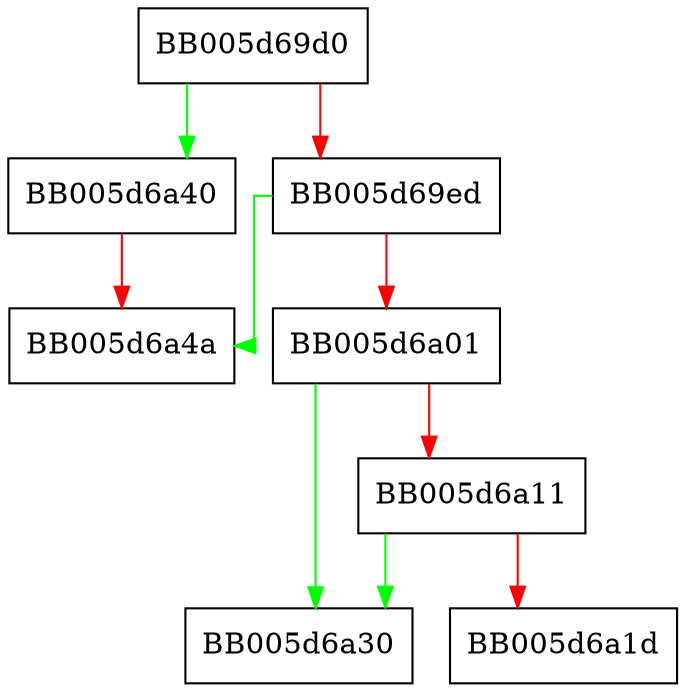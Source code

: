 digraph ossl_evp_pkey_get1_ED448 {
  node [shape="box"];
  graph [splines=ortho];
  BB005d69d0 -> BB005d6a40 [color="green"];
  BB005d69d0 -> BB005d69ed [color="red"];
  BB005d69ed -> BB005d6a4a [color="green"];
  BB005d69ed -> BB005d6a01 [color="red"];
  BB005d6a01 -> BB005d6a30 [color="green"];
  BB005d6a01 -> BB005d6a11 [color="red"];
  BB005d6a11 -> BB005d6a30 [color="green"];
  BB005d6a11 -> BB005d6a1d [color="red"];
  BB005d6a40 -> BB005d6a4a [color="red"];
}